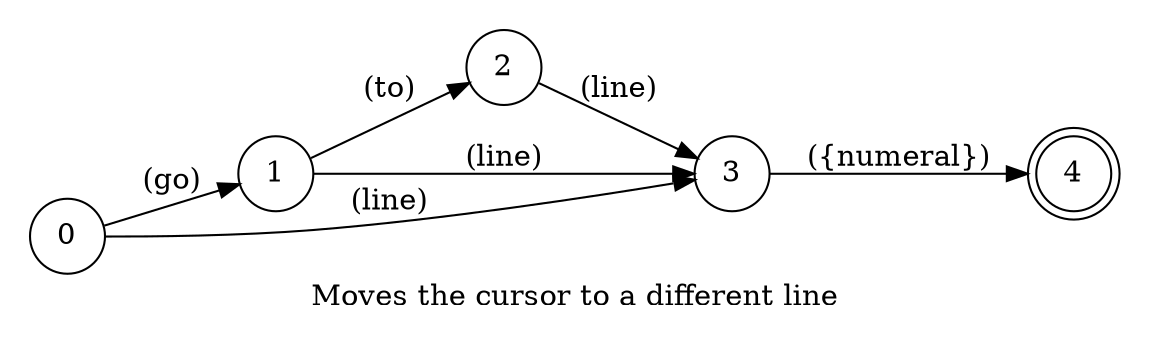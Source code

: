 digraph GoToLine {
    id="GoToLine";
    label="Moves the cursor to a different line";
    lang="en-US";
    langName="English";
    pad="0.2";
    rankdir=LR;
    node[shape=doublecircle]; 4;
    node[shape=circle];

    0 -> 1 [label="(go)"];
    1 -> 2 [label="(to)"];
    {2 1 0} -> 3 [label="(line)"];
    3 -> 4 [label="({numeral})", store=line];

    title="Go to line";
    desc="Moves the cursor to a different line";
}
